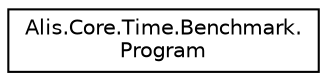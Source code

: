 digraph "Graphical Class Hierarchy"
{
 // LATEX_PDF_SIZE
  edge [fontname="Helvetica",fontsize="10",labelfontname="Helvetica",labelfontsize="10"];
  node [fontname="Helvetica",fontsize="10",shape=record];
  rankdir="LR";
  Node0 [label="Alis.Core.Time.Benchmark.\lProgram",height=0.2,width=0.4,color="black", fillcolor="white", style="filled",URL="$class_alis_1_1_core_1_1_time_1_1_benchmark_1_1_program.html",tooltip="The program class"];
}
